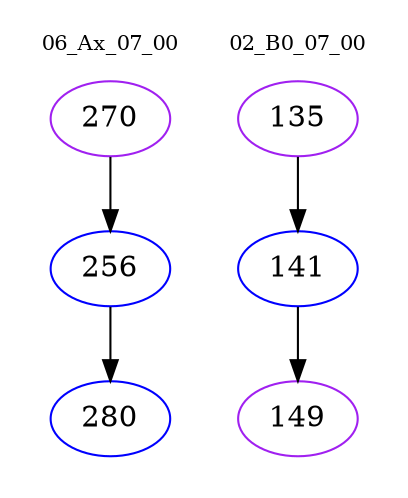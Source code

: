 digraph{
subgraph cluster_0 {
color = white
label = "06_Ax_07_00";
fontsize=10;
T0_270 [label="270", color="purple"]
T0_270 -> T0_256 [color="black"]
T0_256 [label="256", color="blue"]
T0_256 -> T0_280 [color="black"]
T0_280 [label="280", color="blue"]
}
subgraph cluster_1 {
color = white
label = "02_B0_07_00";
fontsize=10;
T1_135 [label="135", color="purple"]
T1_135 -> T1_141 [color="black"]
T1_141 [label="141", color="blue"]
T1_141 -> T1_149 [color="black"]
T1_149 [label="149", color="purple"]
}
}
